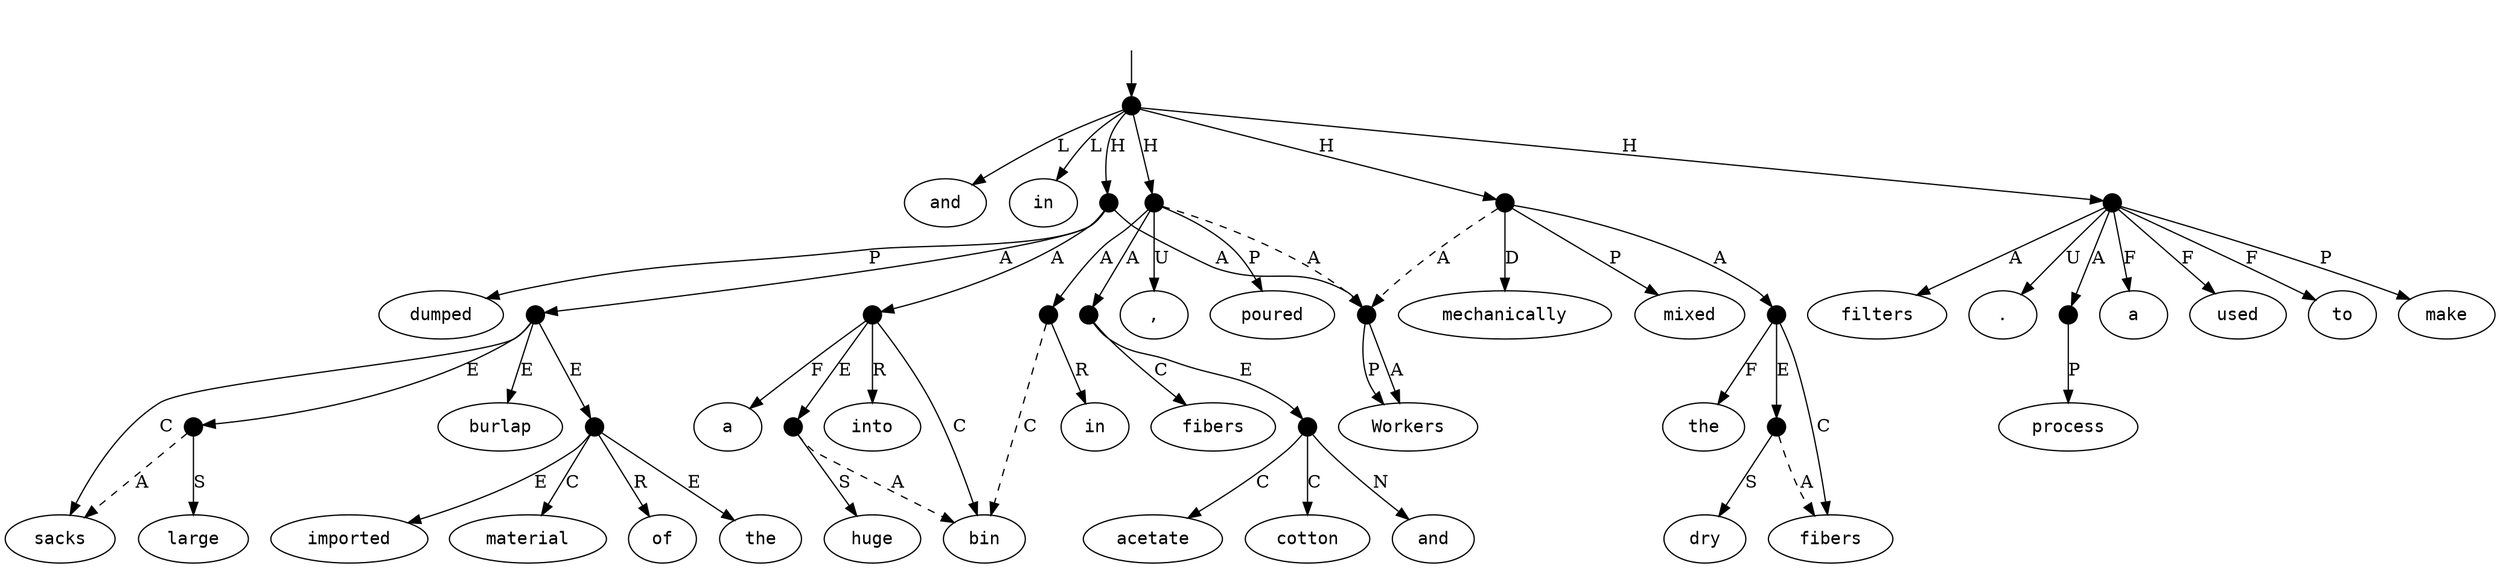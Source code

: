 digraph "20003026" {
  top [ style=invis ];
  top -> 36;
  0 [ label=<<table align="center" border="0" cellspacing="0"><tr><td colspan="2"><font face="Courier">Workers</font></td></tr></table>> ];
  1 [ label=<<table align="center" border="0" cellspacing="0"><tr><td colspan="2"><font face="Courier">dumped</font></td></tr></table>> ];
  2 [ label=<<table align="center" border="0" cellspacing="0"><tr><td colspan="2"><font face="Courier">large</font></td></tr></table>> ];
  3 [ label=<<table align="center" border="0" cellspacing="0"><tr><td colspan="2"><font face="Courier">burlap</font></td></tr></table>> ];
  4 [ label=<<table align="center" border="0" cellspacing="0"><tr><td colspan="2"><font face="Courier">sacks</font></td></tr></table>> ];
  5 [ label=<<table align="center" border="0" cellspacing="0"><tr><td colspan="2"><font face="Courier">of</font></td></tr></table>> ];
  6 [ label=<<table align="center" border="0" cellspacing="0"><tr><td colspan="2"><font face="Courier">the</font></td></tr></table>> ];
  7 [ label=<<table align="center" border="0" cellspacing="0"><tr><td colspan="2"><font face="Courier">imported</font></td></tr></table>> ];
  8 [ label=<<table align="center" border="0" cellspacing="0"><tr><td colspan="2"><font face="Courier">material</font></td></tr></table>> ];
  9 [ label=<<table align="center" border="0" cellspacing="0"><tr><td colspan="2"><font face="Courier">into</font></td></tr></table>> ];
  10 [ label=<<table align="center" border="0" cellspacing="0"><tr><td colspan="2"><font face="Courier">a</font></td></tr></table>> ];
  11 [ label=<<table align="center" border="0" cellspacing="0"><tr><td colspan="2"><font face="Courier">huge</font></td></tr></table>> ];
  12 [ label=<<table align="center" border="0" cellspacing="0"><tr><td colspan="2"><font face="Courier">bin</font></td></tr></table>> ];
  13 [ label=<<table align="center" border="0" cellspacing="0"><tr><td colspan="2"><font face="Courier">,</font></td></tr></table>> ];
  14 [ label=<<table align="center" border="0" cellspacing="0"><tr><td colspan="2"><font face="Courier">poured</font></td></tr></table>> ];
  15 [ label=<<table align="center" border="0" cellspacing="0"><tr><td colspan="2"><font face="Courier">in</font></td></tr></table>> ];
  16 [ label=<<table align="center" border="0" cellspacing="0"><tr><td colspan="2"><font face="Courier">cotton</font></td></tr></table>> ];
  17 [ label=<<table align="center" border="0" cellspacing="0"><tr><td colspan="2"><font face="Courier">and</font></td></tr></table>> ];
  18 [ label=<<table align="center" border="0" cellspacing="0"><tr><td colspan="2"><font face="Courier">acetate</font></td></tr></table>> ];
  19 [ label=<<table align="center" border="0" cellspacing="0"><tr><td colspan="2"><font face="Courier">fibers</font></td></tr></table>> ];
  20 [ label=<<table align="center" border="0" cellspacing="0"><tr><td colspan="2"><font face="Courier">and</font></td></tr></table>> ];
  21 [ label=<<table align="center" border="0" cellspacing="0"><tr><td colspan="2"><font face="Courier">mechanically</font></td></tr></table>> ];
  22 [ label=<<table align="center" border="0" cellspacing="0"><tr><td colspan="2"><font face="Courier">mixed</font></td></tr></table>> ];
  23 [ label=<<table align="center" border="0" cellspacing="0"><tr><td colspan="2"><font face="Courier">the</font></td></tr></table>> ];
  24 [ label=<<table align="center" border="0" cellspacing="0"><tr><td colspan="2"><font face="Courier">dry</font></td></tr></table>> ];
  25 [ label=<<table align="center" border="0" cellspacing="0"><tr><td colspan="2"><font face="Courier">fibers</font></td></tr></table>> ];
  26 [ label=<<table align="center" border="0" cellspacing="0"><tr><td colspan="2"><font face="Courier">in</font></td></tr></table>> ];
  27 [ label=<<table align="center" border="0" cellspacing="0"><tr><td colspan="2"><font face="Courier">a</font></td></tr></table>> ];
  28 [ label=<<table align="center" border="0" cellspacing="0"><tr><td colspan="2"><font face="Courier">process</font></td></tr></table>> ];
  29 [ label=<<table align="center" border="0" cellspacing="0"><tr><td colspan="2"><font face="Courier">used</font></td></tr></table>> ];
  30 [ label=<<table align="center" border="0" cellspacing="0"><tr><td colspan="2"><font face="Courier">to</font></td></tr></table>> ];
  31 [ label=<<table align="center" border="0" cellspacing="0"><tr><td colspan="2"><font face="Courier">make</font></td></tr></table>> ];
  32 [ label=<<table align="center" border="0" cellspacing="0"><tr><td colspan="2"><font face="Courier">filters</font></td></tr></table>> ];
  33 [ label=<<table align="center" border="0" cellspacing="0"><tr><td colspan="2"><font face="Courier">.</font></td></tr></table>> ];
  34 [ shape=point, width=0.2 ];
  35 [ shape=point, width=0.2 ];
  36 [ shape=point, width=0.2 ];
  37 [ shape=point, width=0.2 ];
  38 [ shape=point, width=0.2 ];
  39 [ shape=point, width=0.2 ];
  40 [ shape=point, width=0.2 ];
  41 [ shape=point, width=0.2 ];
  42 [ shape=point, width=0.2 ];
  43 [ shape=point, width=0.2 ];
  44 [ shape=point, width=0.2 ];
  45 [ shape=point, width=0.2 ];
  46 [ shape=point, width=0.2 ];
  47 [ shape=point, width=0.2 ];
  48 [ shape=point, width=0.2 ];
  49 [ shape=point, width=0.2 ];
  50 [ shape=point, width=0.2 ];
  41 -> 12 [ label="A", style=dashed ];
  40 -> 10 [ label="F" ];
  36 -> 35 [ label="H" ];
  47 -> 23 [ label="F" ];
  35 -> 34 [ label="A" ];
  38 -> 37 [ label="E" ];
  48 -> 24 [ label="S" ];
  39 -> 5 [ label="R" ];
  44 -> 17 [ label="N" ];
  38 -> 39 [ label="E" ];
  35 -> 38 [ label="A" ];
  44 -> 18 [ label="C" ];
  46 -> 47 [ label="A" ];
  49 -> 32 [ label="A" ];
  40 -> 9 [ label="R" ];
  36 -> 46 [ label="H" ];
  42 -> 13 [ label="U" ];
  49 -> 33 [ label="U" ];
  45 -> 44 [ label="E" ];
  36 -> 20 [ label="L" ];
  34 -> 0 [ label="A" ];
  42 -> 43 [ label="A" ];
  36 -> 42 [ label="H" ];
  42 -> 14 [ label="P" ];
  39 -> 8 [ label="C" ];
  43 -> 12 [ label="C", style=dashed ];
  36 -> 26 [ label="L" ];
  39 -> 7 [ label="E" ];
  37 -> 4 [ label="A", style=dashed ];
  43 -> 15 [ label="R" ];
  37 -> 2 [ label="S" ];
  36 -> 49 [ label="H" ];
  34 -> 0 [ label="P" ];
  42 -> 34 [ label="A", style=dashed ];
  44 -> 16 [ label="C" ];
  49 -> 31 [ label="P" ];
  38 -> 3 [ label="E" ];
  38 -> 4 [ label="C" ];
  50 -> 28 [ label="P" ];
  49 -> 30 [ label="F" ];
  47 -> 25 [ label="C" ];
  46 -> 21 [ label="D" ];
  42 -> 45 [ label="A" ];
  49 -> 29 [ label="F" ];
  40 -> 12 [ label="C" ];
  49 -> 27 [ label="F" ];
  41 -> 11 [ label="S" ];
  46 -> 22 [ label="P" ];
  35 -> 40 [ label="A" ];
  35 -> 1 [ label="P" ];
  40 -> 41 [ label="E" ];
  46 -> 34 [ label="A", style=dashed ];
  48 -> 25 [ label="A", style=dashed ];
  47 -> 48 [ label="E" ];
  49 -> 50 [ label="A" ];
  39 -> 6 [ label="E" ];
  45 -> 19 [ label="C" ];
}

